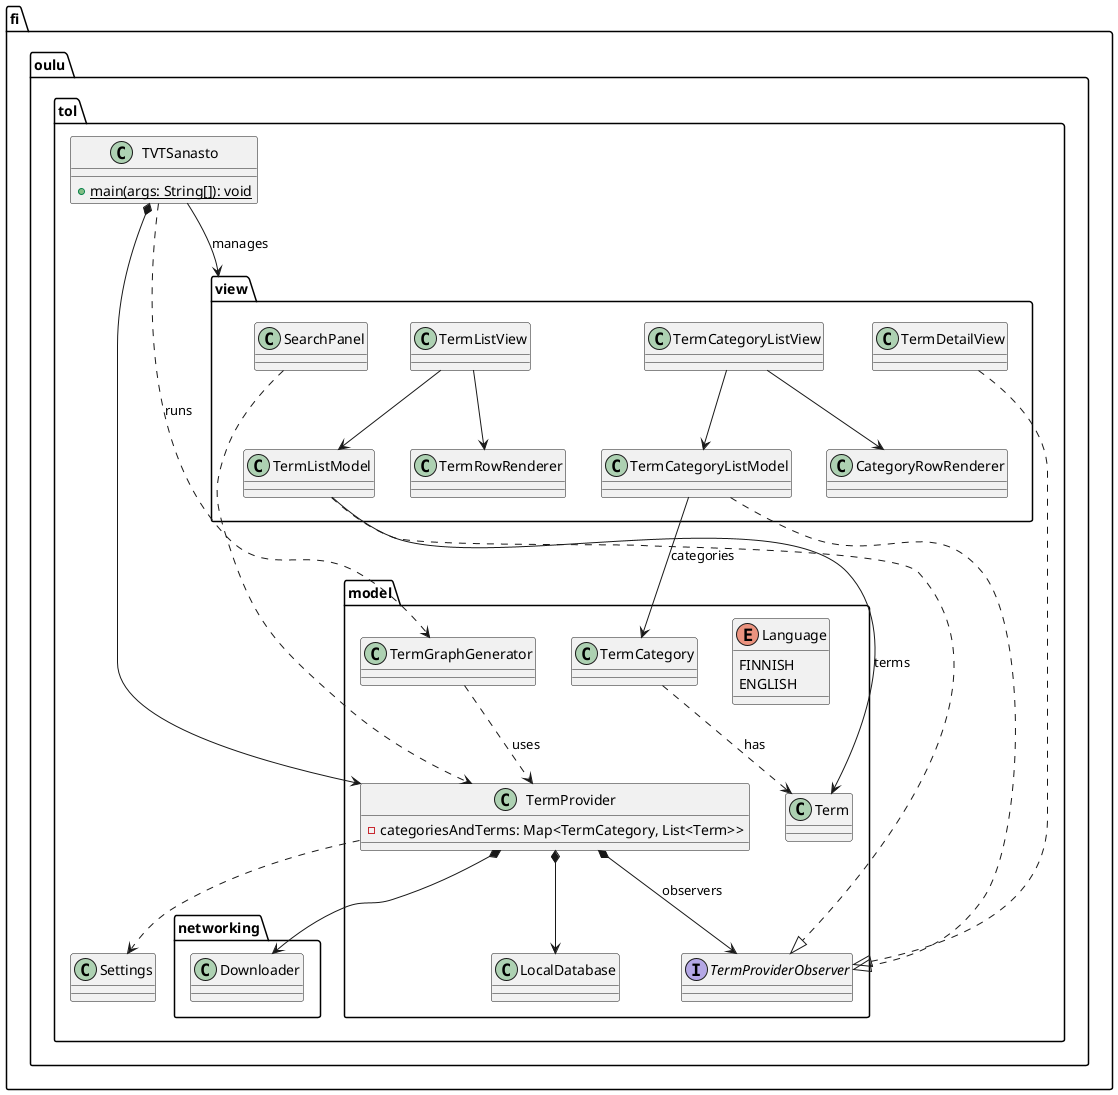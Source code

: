 @startuml
package fi.oulu.tol {
	package fi.oulu.tol.model {

		enum Language {
			FINNISH
			ENGLISH
		}
		class Term
		class TermCategory
		class LocalDatabase
		class TermProvider {
			-categoriesAndTerms: Map<TermCategory, List<Term>>
		}
		interface TermProviderObserver

		TermProvider *--> LocalDatabase
		TermProvider *--> TermProviderObserver: observers
		TermCategory ..> Term : has

		class TermGraphGenerator
		TermGraphGenerator ..> TermProvider : uses
	}

	package fi.oulu.tol.networking {
		class Downloader
	}

	TermProvider *--> Downloader

	package fi.oulu.tol.view {
		class TermCategoryListModel
		class TermCategoryListView
		class CategoryRowRenderer
		class TermListModel
		class TermListView
		class TermDetailView
		class TermRowRenderer
		class SearchPanel
		TermCategoryListView --> TermCategoryListModel
		TermCategoryListView --> CategoryRowRenderer
		TermListView --> TermListModel
		TermListView --> TermRowRenderer
	}
	SearchPanel ..> TermProvider
	TermCategoryListModel ..|> TermProviderObserver
	TermListModel ..|> TermProviderObserver
	TermDetailView ..|> TermProviderObserver
	TermListModel --> Term: terms
	TermCategoryListModel --> TermCategory: categories
	class TVTSanasto {
		+{static}main(args: String[]): void
	}
	class Settings
	TVTSanasto *--> TermProvider
	TVTSanasto ..> TermGraphGenerator : runs
	TVTSanasto --> fi.oulu.tol.view: manages
	TermProvider ..> Settings
}
@enduml